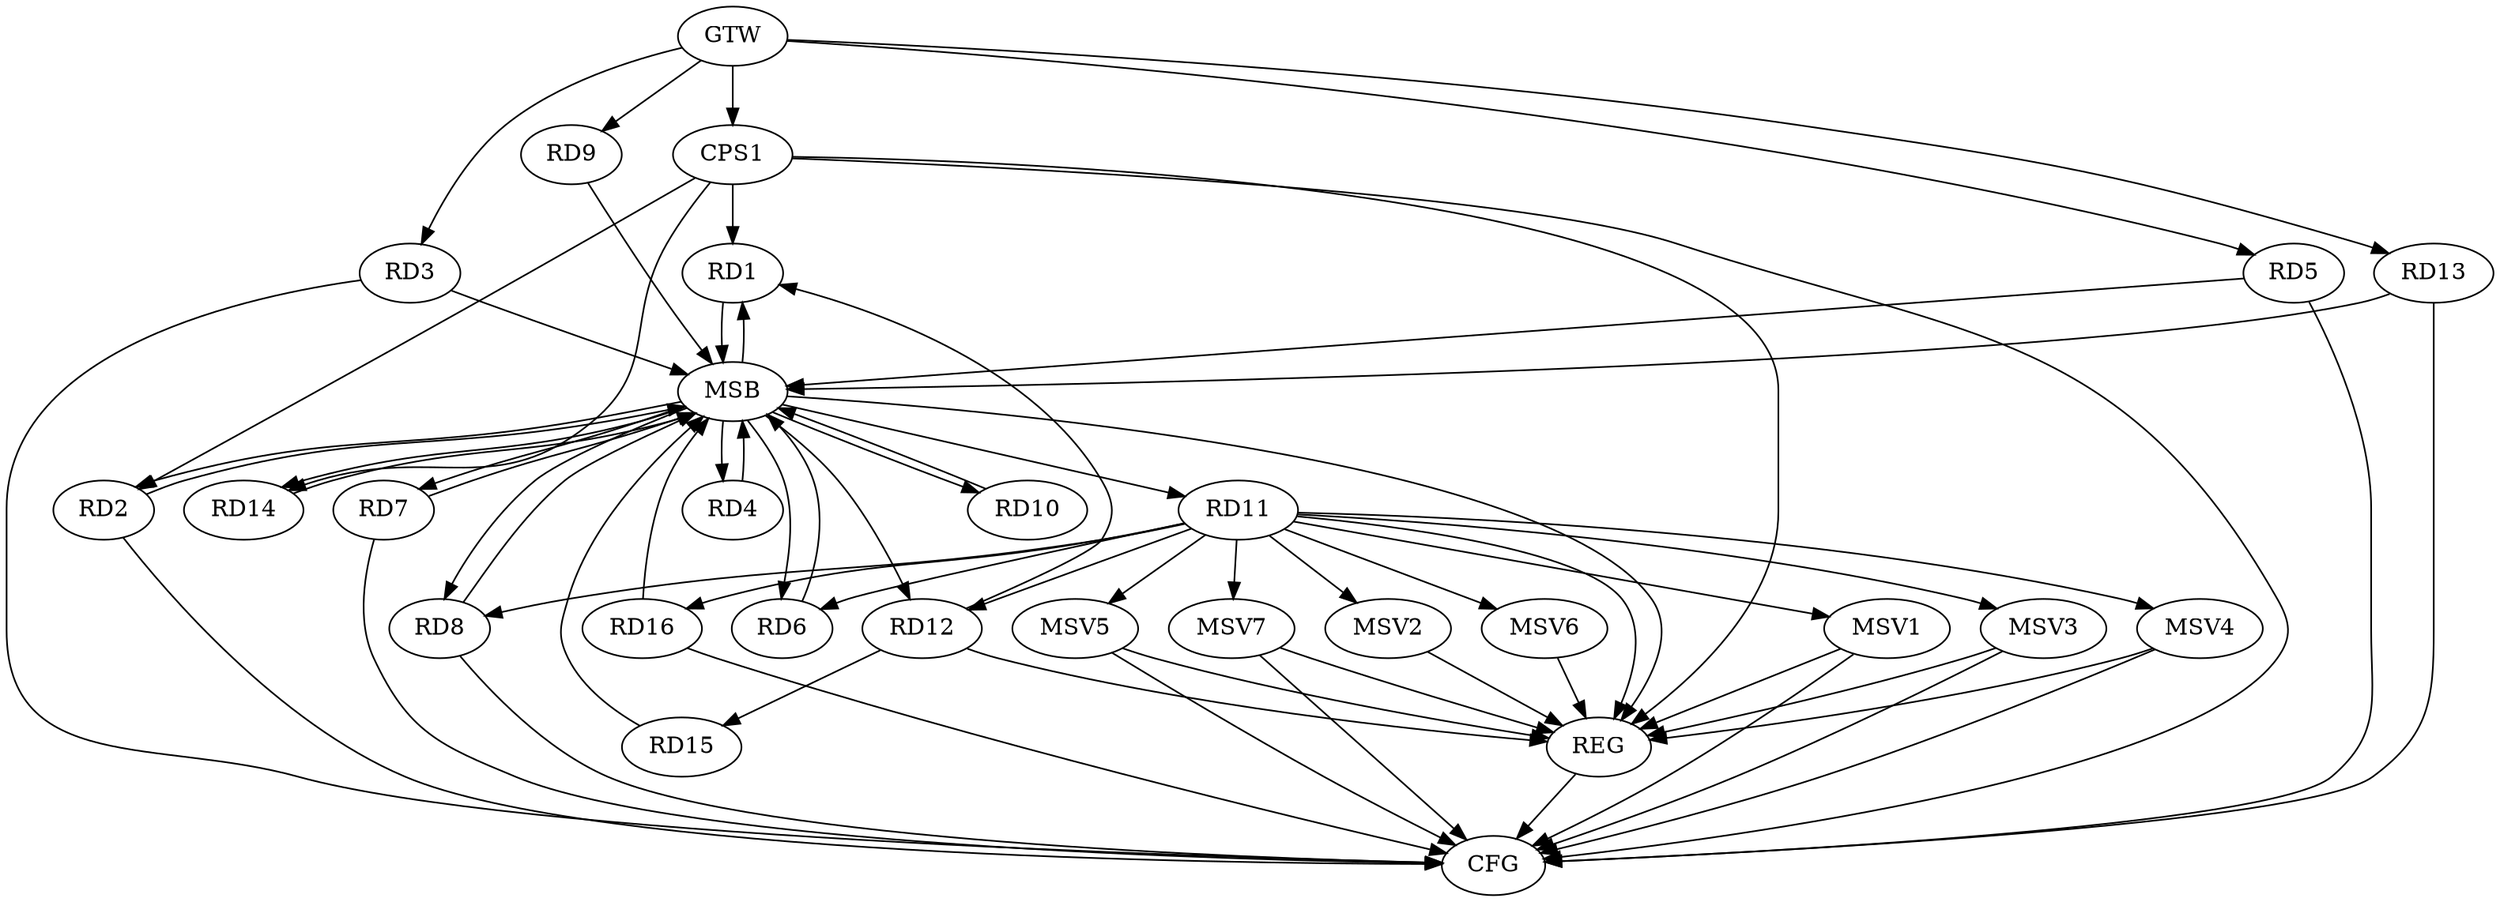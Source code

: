 strict digraph G {
  RD1 [ label="RD1" ];
  RD2 [ label="RD2" ];
  RD3 [ label="RD3" ];
  RD4 [ label="RD4" ];
  RD5 [ label="RD5" ];
  RD6 [ label="RD6" ];
  RD7 [ label="RD7" ];
  RD8 [ label="RD8" ];
  RD9 [ label="RD9" ];
  RD10 [ label="RD10" ];
  RD11 [ label="RD11" ];
  RD12 [ label="RD12" ];
  RD13 [ label="RD13" ];
  RD14 [ label="RD14" ];
  RD15 [ label="RD15" ];
  RD16 [ label="RD16" ];
  CPS1 [ label="CPS1" ];
  GTW [ label="GTW" ];
  REG [ label="REG" ];
  MSB [ label="MSB" ];
  CFG [ label="CFG" ];
  MSV1 [ label="MSV1" ];
  MSV2 [ label="MSV2" ];
  MSV3 [ label="MSV3" ];
  MSV4 [ label="MSV4" ];
  MSV5 [ label="MSV5" ];
  MSV6 [ label="MSV6" ];
  MSV7 [ label="MSV7" ];
  RD12 -> RD1;
  RD11 -> RD6;
  RD11 -> RD8;
  RD11 -> RD12;
  RD11 -> RD16;
  RD12 -> RD15;
  CPS1 -> RD1;
  CPS1 -> RD2;
  CPS1 -> RD14;
  GTW -> RD3;
  GTW -> RD5;
  GTW -> RD9;
  GTW -> RD13;
  GTW -> CPS1;
  RD11 -> REG;
  RD12 -> REG;
  CPS1 -> REG;
  RD1 -> MSB;
  MSB -> REG;
  RD2 -> MSB;
  RD3 -> MSB;
  MSB -> RD7;
  MSB -> RD12;
  RD4 -> MSB;
  MSB -> RD1;
  RD5 -> MSB;
  RD6 -> MSB;
  MSB -> RD8;
  RD7 -> MSB;
  MSB -> RD6;
  RD8 -> MSB;
  MSB -> RD4;
  RD9 -> MSB;
  MSB -> RD10;
  RD10 -> MSB;
  MSB -> RD11;
  RD13 -> MSB;
  RD14 -> MSB;
  RD15 -> MSB;
  MSB -> RD2;
  RD16 -> MSB;
  MSB -> RD14;
  RD16 -> CFG;
  RD3 -> CFG;
  RD2 -> CFG;
  RD13 -> CFG;
  RD7 -> CFG;
  CPS1 -> CFG;
  RD8 -> CFG;
  RD5 -> CFG;
  REG -> CFG;
  RD11 -> MSV1;
  MSV1 -> REG;
  MSV1 -> CFG;
  RD11 -> MSV2;
  MSV2 -> REG;
  RD11 -> MSV3;
  RD11 -> MSV4;
  MSV3 -> REG;
  MSV3 -> CFG;
  MSV4 -> REG;
  MSV4 -> CFG;
  RD11 -> MSV5;
  RD11 -> MSV6;
  MSV5 -> REG;
  MSV5 -> CFG;
  MSV6 -> REG;
  RD11 -> MSV7;
  MSV7 -> REG;
  MSV7 -> CFG;
}
